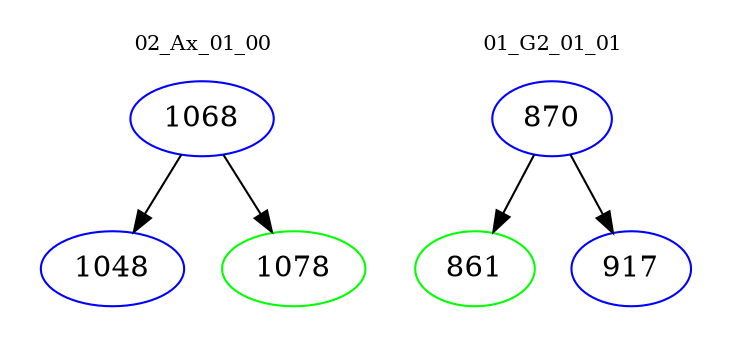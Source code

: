 digraph{
subgraph cluster_0 {
color = white
label = "02_Ax_01_00";
fontsize=10;
T0_1068 [label="1068", color="blue"]
T0_1068 -> T0_1048 [color="black"]
T0_1048 [label="1048", color="blue"]
T0_1068 -> T0_1078 [color="black"]
T0_1078 [label="1078", color="green"]
}
subgraph cluster_1 {
color = white
label = "01_G2_01_01";
fontsize=10;
T1_870 [label="870", color="blue"]
T1_870 -> T1_861 [color="black"]
T1_861 [label="861", color="green"]
T1_870 -> T1_917 [color="black"]
T1_917 [label="917", color="blue"]
}
}
